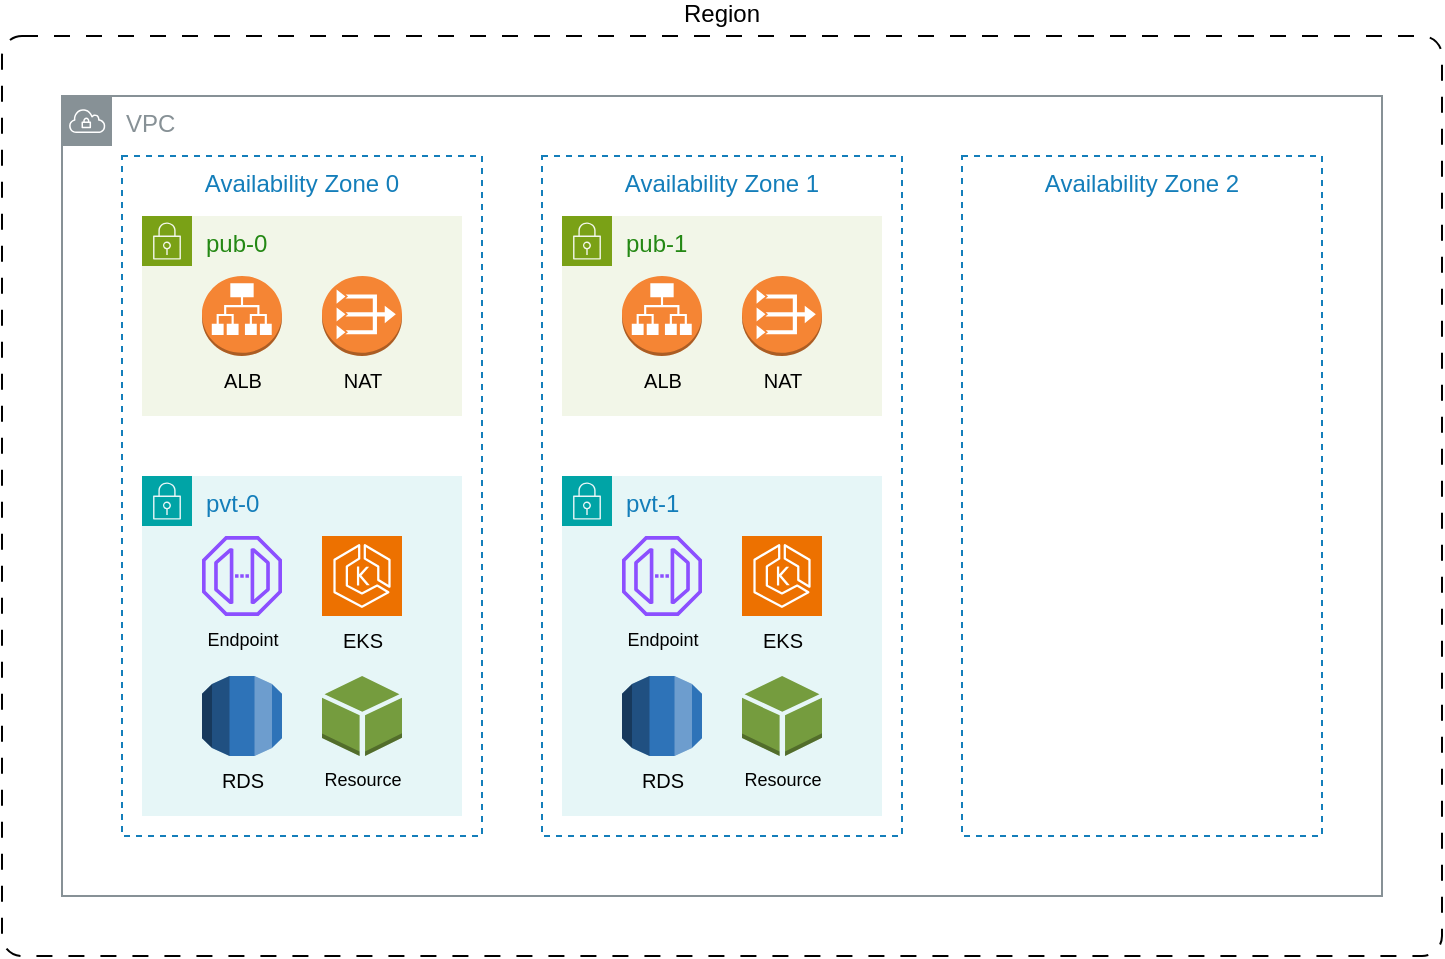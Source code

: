 <mxfile version="24.8.3">
  <diagram name="Page-1" id="mrz90P3ADKTQKx8ZKU6E">
    <mxGraphModel dx="1185" dy="637" grid="1" gridSize="10" guides="1" tooltips="1" connect="1" arrows="1" fold="1" page="1" pageScale="1" pageWidth="850" pageHeight="1100" math="0" shadow="0">
      <root>
        <mxCell id="0" />
        <mxCell id="1" parent="0" />
        <mxCell id="1W5D_iZGhAIK8puydt82-6" value="Region" style="html=1;align=center;verticalAlign=top;rounded=1;absoluteArcSize=1;arcSize=20;dashed=1;whiteSpace=wrap;horizontal=1;spacingTop=-25;fillColor=none;labelBackgroundColor=default;dashPattern=8 8;" vertex="1" parent="1">
          <mxGeometry x="40" y="40" width="720" height="460" as="geometry" />
        </mxCell>
        <mxCell id="1W5D_iZGhAIK8puydt82-7" value="VPC" style="sketch=0;outlineConnect=0;gradientColor=none;html=1;whiteSpace=wrap;fontSize=12;fontStyle=0;shape=mxgraph.aws4.group;grIcon=mxgraph.aws4.group_vpc;strokeColor=#879196;fillColor=none;verticalAlign=top;align=left;spacingLeft=30;fontColor=#879196;dashed=0;" vertex="1" parent="1">
          <mxGeometry x="70" y="70" width="660" height="400" as="geometry" />
        </mxCell>
        <mxCell id="1W5D_iZGhAIK8puydt82-50" value="Availability Zone 0" style="fillColor=none;strokeColor=#147EBA;dashed=1;verticalAlign=top;fontStyle=0;fontColor=#147EBA;whiteSpace=wrap;html=1;" vertex="1" parent="1">
          <mxGeometry x="100" y="100" width="180" height="340" as="geometry" />
        </mxCell>
        <mxCell id="1W5D_iZGhAIK8puydt82-53" value="Availability Zone 1" style="fillColor=none;strokeColor=#147EBA;dashed=1;verticalAlign=top;fontStyle=0;fontColor=#147EBA;whiteSpace=wrap;html=1;" vertex="1" parent="1">
          <mxGeometry x="310" y="100" width="180" height="340" as="geometry" />
        </mxCell>
        <mxCell id="1W5D_iZGhAIK8puydt82-54" value="Availability Zone 2" style="fillColor=none;strokeColor=#147EBA;dashed=1;verticalAlign=top;fontStyle=0;fontColor=#147EBA;whiteSpace=wrap;html=1;" vertex="1" parent="1">
          <mxGeometry x="520" y="100" width="180" height="340" as="geometry" />
        </mxCell>
        <mxCell id="1W5D_iZGhAIK8puydt82-19" value="pvt-0" style="points=[[0,0],[0.25,0],[0.5,0],[0.75,0],[1,0],[1,0.25],[1,0.5],[1,0.75],[1,1],[0.75,1],[0.5,1],[0.25,1],[0,1],[0,0.75],[0,0.5],[0,0.25]];outlineConnect=0;gradientColor=none;html=1;whiteSpace=wrap;fontSize=12;fontStyle=0;container=1;pointerEvents=0;collapsible=0;recursiveResize=0;shape=mxgraph.aws4.group;grIcon=mxgraph.aws4.group_security_group;grStroke=0;strokeColor=#00A4A6;fillColor=#E6F6F7;verticalAlign=top;align=left;spacingLeft=30;fontColor=#147EBA;dashed=0;" vertex="1" parent="1">
          <mxGeometry x="110" y="260" width="160" height="170" as="geometry" />
        </mxCell>
        <mxCell id="1W5D_iZGhAIK8puydt82-30" value="EKS" style="sketch=0;points=[[0,0,0],[0.25,0,0],[0.5,0,0],[0.75,0,0],[1,0,0],[0,1,0],[0.25,1,0],[0.5,1,0],[0.75,1,0],[1,1,0],[0,0.25,0],[0,0.5,0],[0,0.75,0],[1,0.25,0],[1,0.5,0],[1,0.75,0]];outlineConnect=0;fontColor=#000000;fillColor=#ED7100;strokeColor=#ffffff;dashed=0;verticalLabelPosition=bottom;verticalAlign=top;align=center;html=1;fontSize=10;fontStyle=0;aspect=fixed;shape=mxgraph.aws4.resourceIcon;resIcon=mxgraph.aws4.eks;" vertex="1" parent="1W5D_iZGhAIK8puydt82-19">
          <mxGeometry x="90" y="30" width="40" height="40" as="geometry" />
        </mxCell>
        <mxCell id="1W5D_iZGhAIK8puydt82-56" value="Resource" style="outlineConnect=0;dashed=0;verticalLabelPosition=bottom;verticalAlign=top;align=center;html=1;shape=mxgraph.aws3.resources;fillColor=#759C3E;gradientColor=none;fontSize=9;fontColor=#000000;" vertex="1" parent="1W5D_iZGhAIK8puydt82-19">
          <mxGeometry x="90" y="100" width="40" height="40" as="geometry" />
        </mxCell>
        <mxCell id="1W5D_iZGhAIK8puydt82-57" value="Endpoint" style="sketch=0;outlineConnect=0;fontColor=#000000;gradientColor=none;fillColor=#8C4FFF;strokeColor=none;dashed=0;verticalLabelPosition=bottom;verticalAlign=top;align=center;html=1;fontSize=9;fontStyle=0;aspect=fixed;pointerEvents=1;shape=mxgraph.aws4.endpoint;" vertex="1" parent="1W5D_iZGhAIK8puydt82-19">
          <mxGeometry x="30" y="30" width="40" height="40" as="geometry" />
        </mxCell>
        <mxCell id="1W5D_iZGhAIK8puydt82-20" value="pub-0" style="points=[[0,0],[0.25,0],[0.5,0],[0.75,0],[1,0],[1,0.25],[1,0.5],[1,0.75],[1,1],[0.75,1],[0.5,1],[0.25,1],[0,1],[0,0.75],[0,0.5],[0,0.25]];outlineConnect=0;gradientColor=none;html=1;whiteSpace=wrap;fontSize=12;fontStyle=0;container=1;pointerEvents=0;collapsible=0;recursiveResize=0;shape=mxgraph.aws4.group;grIcon=mxgraph.aws4.group_security_group;grStroke=0;strokeColor=#7AA116;fillColor=#F2F6E8;verticalAlign=top;align=left;spacingLeft=30;fontColor=#248814;dashed=0;" vertex="1" parent="1">
          <mxGeometry x="110" y="130" width="160" height="100" as="geometry" />
        </mxCell>
        <mxCell id="1W5D_iZGhAIK8puydt82-29" value="ALB" style="outlineConnect=0;dashed=0;verticalLabelPosition=bottom;verticalAlign=top;align=center;html=1;shape=mxgraph.aws3.application_load_balancer;fillColor=#F58534;gradientColor=none;fontColor=#000000;fontSize=10;fontStyle=0" vertex="1" parent="1W5D_iZGhAIK8puydt82-20">
          <mxGeometry x="30" y="30" width="40" height="40" as="geometry" />
        </mxCell>
        <mxCell id="1W5D_iZGhAIK8puydt82-31" value="RDS" style="outlineConnect=0;dashed=0;verticalLabelPosition=bottom;verticalAlign=top;align=center;html=1;shape=mxgraph.aws3.rds;fillColor=#2E73B8;gradientColor=none;fontColor=#000000;fontSize=10;" vertex="1" parent="1">
          <mxGeometry x="140" y="360" width="40" height="40" as="geometry" />
        </mxCell>
        <mxCell id="1W5D_iZGhAIK8puydt82-14" value="NAT" style="outlineConnect=0;dashed=0;verticalLabelPosition=bottom;verticalAlign=top;align=center;html=1;shape=mxgraph.aws3.vpc_nat_gateway;fillColor=#F58534;gradientColor=none;fontColor=#000000;fontSize=10;fontStyle=0" vertex="1" parent="1">
          <mxGeometry x="200" y="160" width="40" height="40" as="geometry" />
        </mxCell>
        <mxCell id="1W5D_iZGhAIK8puydt82-32" value="pvt-1" style="points=[[0,0],[0.25,0],[0.5,0],[0.75,0],[1,0],[1,0.25],[1,0.5],[1,0.75],[1,1],[0.75,1],[0.5,1],[0.25,1],[0,1],[0,0.75],[0,0.5],[0,0.25]];outlineConnect=0;gradientColor=none;html=1;whiteSpace=wrap;fontSize=12;fontStyle=0;container=1;pointerEvents=0;collapsible=0;recursiveResize=0;shape=mxgraph.aws4.group;grIcon=mxgraph.aws4.group_security_group;grStroke=0;strokeColor=#00A4A6;fillColor=#E6F6F7;verticalAlign=top;align=left;spacingLeft=30;fontColor=#147EBA;dashed=0;" vertex="1" parent="1">
          <mxGeometry x="320" y="260" width="160" height="170" as="geometry" />
        </mxCell>
        <mxCell id="1W5D_iZGhAIK8puydt82-33" value="EKS" style="sketch=0;points=[[0,0,0],[0.25,0,0],[0.5,0,0],[0.75,0,0],[1,0,0],[0,1,0],[0.25,1,0],[0.5,1,0],[0.75,1,0],[1,1,0],[0,0.25,0],[0,0.5,0],[0,0.75,0],[1,0.25,0],[1,0.5,0],[1,0.75,0]];outlineConnect=0;fontColor=#000000;fillColor=#ED7100;strokeColor=#ffffff;dashed=0;verticalLabelPosition=bottom;verticalAlign=top;align=center;html=1;fontSize=10;fontStyle=0;aspect=fixed;shape=mxgraph.aws4.resourceIcon;resIcon=mxgraph.aws4.eks;" vertex="1" parent="1W5D_iZGhAIK8puydt82-32">
          <mxGeometry x="90" y="30" width="40" height="40" as="geometry" />
        </mxCell>
        <mxCell id="1W5D_iZGhAIK8puydt82-34" value="pub-1" style="points=[[0,0],[0.25,0],[0.5,0],[0.75,0],[1,0],[1,0.25],[1,0.5],[1,0.75],[1,1],[0.75,1],[0.5,1],[0.25,1],[0,1],[0,0.75],[0,0.5],[0,0.25]];outlineConnect=0;gradientColor=none;html=1;whiteSpace=wrap;fontSize=12;fontStyle=0;container=1;pointerEvents=0;collapsible=0;recursiveResize=0;shape=mxgraph.aws4.group;grIcon=mxgraph.aws4.group_security_group;grStroke=0;strokeColor=#7AA116;fillColor=#F2F6E8;verticalAlign=top;align=left;spacingLeft=30;fontColor=#248814;dashed=0;" vertex="1" parent="1">
          <mxGeometry x="320" y="130" width="160" height="100" as="geometry" />
        </mxCell>
        <mxCell id="1W5D_iZGhAIK8puydt82-35" value="ALB" style="outlineConnect=0;dashed=0;verticalLabelPosition=bottom;verticalAlign=top;align=center;html=1;shape=mxgraph.aws3.application_load_balancer;fillColor=#F58534;gradientColor=none;fontColor=#000000;fontSize=10;fontStyle=0" vertex="1" parent="1W5D_iZGhAIK8puydt82-34">
          <mxGeometry x="30" y="30" width="40" height="40" as="geometry" />
        </mxCell>
        <mxCell id="1W5D_iZGhAIK8puydt82-36" value="RDS" style="outlineConnect=0;dashed=0;verticalLabelPosition=bottom;verticalAlign=top;align=center;html=1;shape=mxgraph.aws3.rds;fillColor=#2E73B8;gradientColor=none;fontColor=#000000;fontSize=10;" vertex="1" parent="1">
          <mxGeometry x="350" y="360" width="40" height="40" as="geometry" />
        </mxCell>
        <mxCell id="1W5D_iZGhAIK8puydt82-37" value="NAT" style="outlineConnect=0;dashed=0;verticalLabelPosition=bottom;verticalAlign=top;align=center;html=1;shape=mxgraph.aws3.vpc_nat_gateway;fillColor=#F58534;gradientColor=none;fontColor=#000000;fontSize=10;fontStyle=0" vertex="1" parent="1">
          <mxGeometry x="410" y="160" width="40" height="40" as="geometry" />
        </mxCell>
        <mxCell id="1W5D_iZGhAIK8puydt82-60" value="Resource" style="outlineConnect=0;dashed=0;verticalLabelPosition=bottom;verticalAlign=top;align=center;html=1;shape=mxgraph.aws3.resources;fillColor=#759C3E;gradientColor=none;fontSize=9;fontColor=#000000;" vertex="1" parent="1">
          <mxGeometry x="410" y="360" width="40" height="40" as="geometry" />
        </mxCell>
        <mxCell id="1W5D_iZGhAIK8puydt82-61" value="Endpoint" style="sketch=0;outlineConnect=0;fontColor=#000000;gradientColor=none;fillColor=#8C4FFF;strokeColor=none;dashed=0;verticalLabelPosition=bottom;verticalAlign=top;align=center;html=1;fontSize=9;fontStyle=0;aspect=fixed;pointerEvents=1;shape=mxgraph.aws4.endpoint;" vertex="1" parent="1">
          <mxGeometry x="350" y="290" width="40" height="40" as="geometry" />
        </mxCell>
      </root>
    </mxGraphModel>
  </diagram>
</mxfile>
